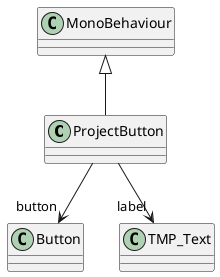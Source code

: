 @startuml
class ProjectButton {
}
MonoBehaviour <|-- ProjectButton
ProjectButton --> "button" Button
ProjectButton --> "label" TMP_Text
@enduml

